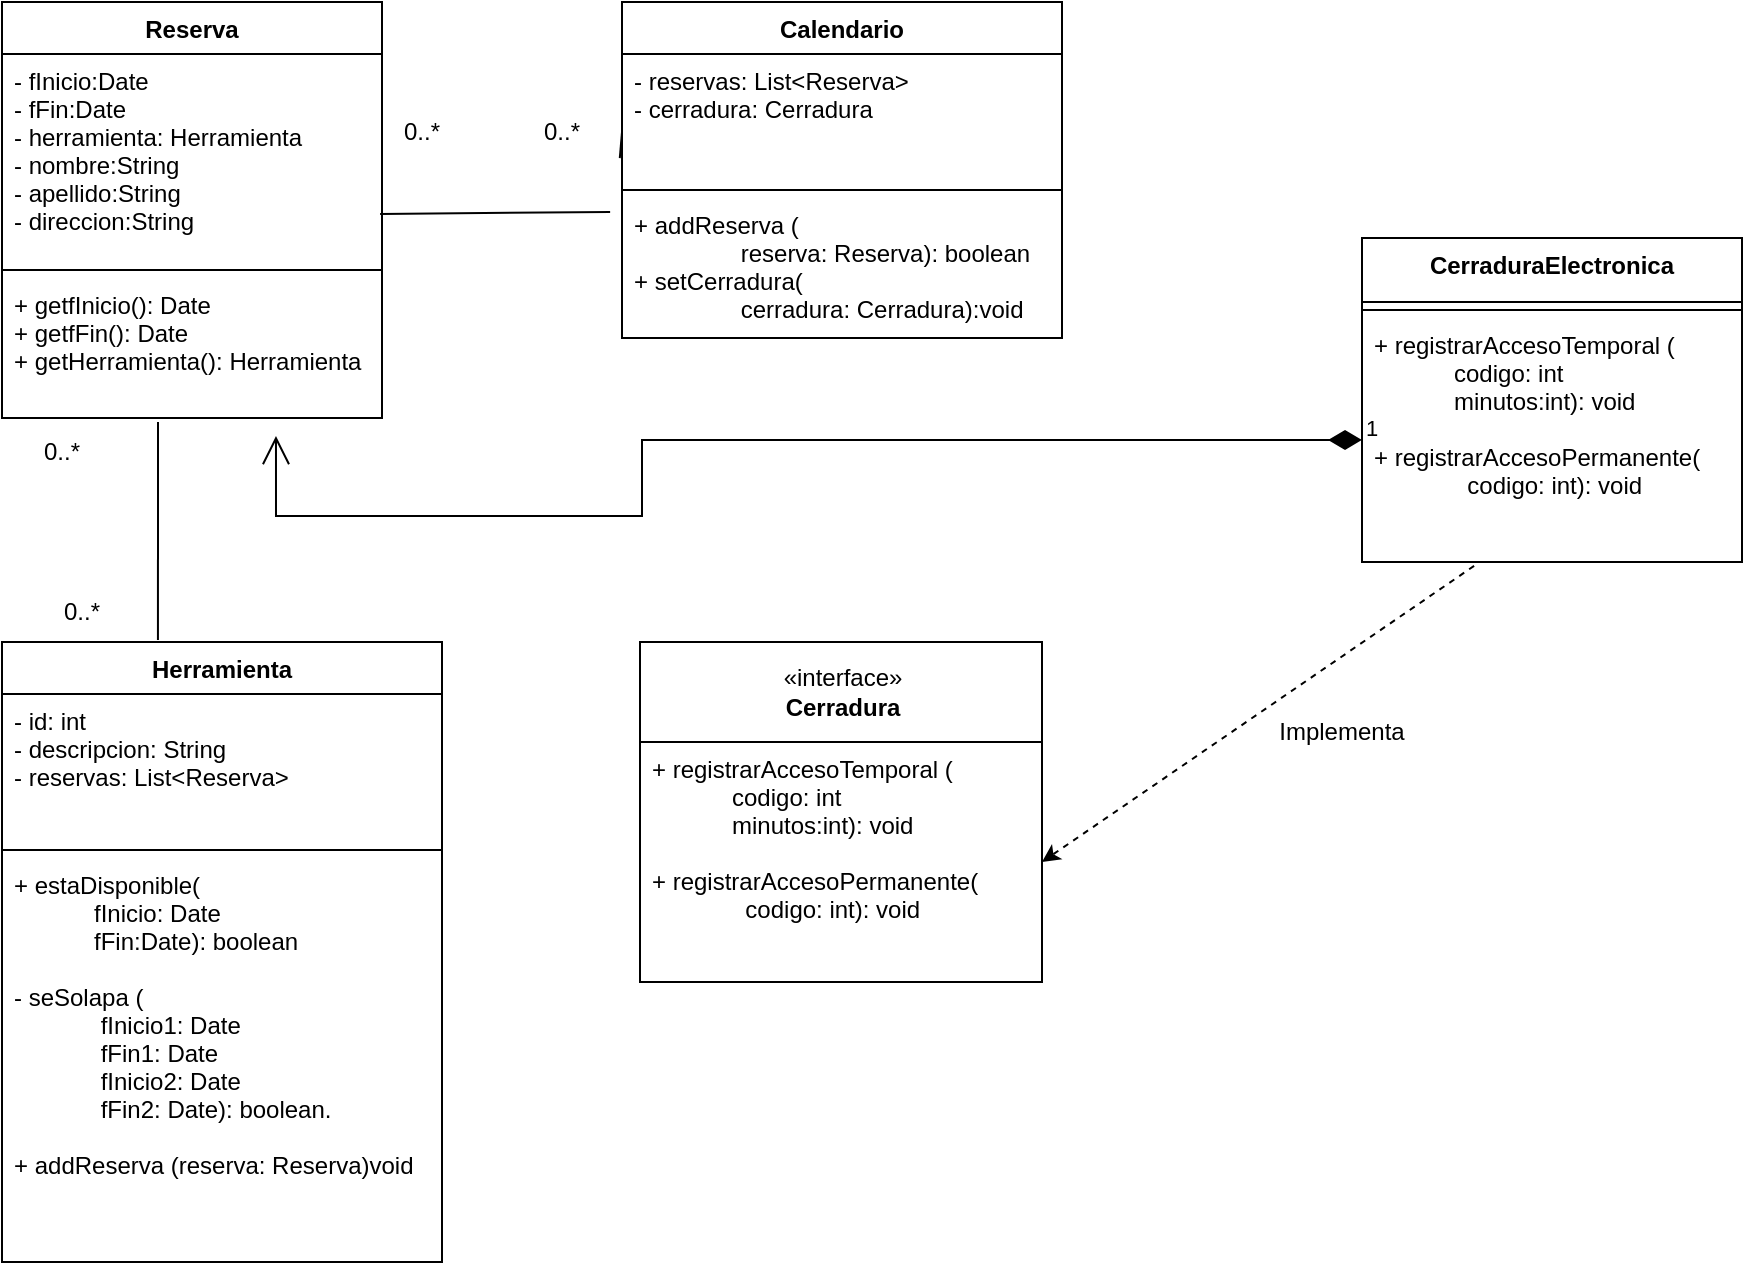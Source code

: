 <mxfile version="20.6.0" type="github">
  <diagram id="C5RBs43oDa-KdzZeNtuy" name="Page-1">
    <mxGraphModel dx="868" dy="450" grid="1" gridSize="10" guides="1" tooltips="1" connect="1" arrows="1" fold="1" page="1" pageScale="1" pageWidth="1169" pageHeight="1654" math="0" shadow="0">
      <root>
        <mxCell id="WIyWlLk6GJQsqaUBKTNV-0" />
        <mxCell id="WIyWlLk6GJQsqaUBKTNV-1" parent="WIyWlLk6GJQsqaUBKTNV-0" />
        <mxCell id="C3VA6jmN2d7xKtj9Bd7D-0" value="Reserva" style="swimlane;fontStyle=1;align=center;verticalAlign=top;childLayout=stackLayout;horizontal=1;startSize=26;horizontalStack=0;resizeParent=1;resizeParentMax=0;resizeLast=0;collapsible=1;marginBottom=0;" parent="WIyWlLk6GJQsqaUBKTNV-1" vertex="1">
          <mxGeometry x="40" y="40" width="190" height="208" as="geometry" />
        </mxCell>
        <mxCell id="C3VA6jmN2d7xKtj9Bd7D-1" value="- fInicio:Date&#xa;- fFin:Date&#xa;- herramienta: Herramienta&#xa;- nombre:String&#xa;- apellido:String&#xa;- direccion:String&#xa;" style="text;strokeColor=none;fillColor=none;align=left;verticalAlign=top;spacingLeft=4;spacingRight=4;overflow=hidden;rotatable=0;points=[[0,0.5],[1,0.5]];portConstraint=eastwest;" parent="C3VA6jmN2d7xKtj9Bd7D-0" vertex="1">
          <mxGeometry y="26" width="190" height="104" as="geometry" />
        </mxCell>
        <mxCell id="C3VA6jmN2d7xKtj9Bd7D-2" value="" style="line;strokeWidth=1;fillColor=none;align=left;verticalAlign=middle;spacingTop=-1;spacingLeft=3;spacingRight=3;rotatable=0;labelPosition=right;points=[];portConstraint=eastwest;strokeColor=inherit;" parent="C3VA6jmN2d7xKtj9Bd7D-0" vertex="1">
          <mxGeometry y="130" width="190" height="8" as="geometry" />
        </mxCell>
        <mxCell id="C3VA6jmN2d7xKtj9Bd7D-3" value="+ getfInicio(): Date&#xa;+ getfFin(): Date&#xa;+ getHerramienta(): Herramienta" style="text;strokeColor=none;fillColor=none;align=left;verticalAlign=top;spacingLeft=4;spacingRight=4;overflow=hidden;rotatable=0;points=[[0,0.5],[1,0.5]];portConstraint=eastwest;" parent="C3VA6jmN2d7xKtj9Bd7D-0" vertex="1">
          <mxGeometry y="138" width="190" height="70" as="geometry" />
        </mxCell>
        <mxCell id="C3VA6jmN2d7xKtj9Bd7D-4" value="Calendario" style="swimlane;fontStyle=1;align=center;verticalAlign=top;childLayout=stackLayout;horizontal=1;startSize=26;horizontalStack=0;resizeParent=1;resizeParentMax=0;resizeLast=0;collapsible=1;marginBottom=0;" parent="WIyWlLk6GJQsqaUBKTNV-1" vertex="1">
          <mxGeometry x="350" y="40" width="220" height="168" as="geometry" />
        </mxCell>
        <mxCell id="C3VA6jmN2d7xKtj9Bd7D-5" value="- reservas: List&lt;Reserva&gt;&#xa;- cerradura: Cerradura" style="text;strokeColor=none;fillColor=none;align=left;verticalAlign=top;spacingLeft=4;spacingRight=4;overflow=hidden;rotatable=0;points=[[0,0.5],[1,0.5]];portConstraint=eastwest;" parent="C3VA6jmN2d7xKtj9Bd7D-4" vertex="1">
          <mxGeometry y="26" width="220" height="64" as="geometry" />
        </mxCell>
        <mxCell id="C3VA6jmN2d7xKtj9Bd7D-6" value="" style="line;strokeWidth=1;fillColor=none;align=left;verticalAlign=middle;spacingTop=-1;spacingLeft=3;spacingRight=3;rotatable=0;labelPosition=right;points=[];portConstraint=eastwest;strokeColor=inherit;" parent="C3VA6jmN2d7xKtj9Bd7D-4" vertex="1">
          <mxGeometry y="90" width="220" height="8" as="geometry" />
        </mxCell>
        <mxCell id="C3VA6jmN2d7xKtj9Bd7D-7" value="+ addReserva (&#xa;                reserva: Reserva): boolean&#xa;+ setCerradura(&#xa;                cerradura: Cerradura):void" style="text;strokeColor=none;fillColor=none;align=left;verticalAlign=top;spacingLeft=4;spacingRight=4;overflow=hidden;rotatable=0;points=[[0,0.5],[1,0.5]];portConstraint=eastwest;" parent="C3VA6jmN2d7xKtj9Bd7D-4" vertex="1">
          <mxGeometry y="98" width="220" height="70" as="geometry" />
        </mxCell>
        <mxCell id="C3VA6jmN2d7xKtj9Bd7D-8" value="Herramienta" style="swimlane;fontStyle=1;align=center;verticalAlign=top;childLayout=stackLayout;horizontal=1;startSize=26;horizontalStack=0;resizeParent=1;resizeParentMax=0;resizeLast=0;collapsible=1;marginBottom=0;" parent="WIyWlLk6GJQsqaUBKTNV-1" vertex="1">
          <mxGeometry x="40" y="360" width="220" height="310" as="geometry" />
        </mxCell>
        <mxCell id="C3VA6jmN2d7xKtj9Bd7D-9" value="- id: int&#xa;- descripcion: String&#xa;- reservas: List&lt;Reserva&gt;" style="text;strokeColor=none;fillColor=none;align=left;verticalAlign=top;spacingLeft=4;spacingRight=4;overflow=hidden;rotatable=0;points=[[0,0.5],[1,0.5]];portConstraint=eastwest;" parent="C3VA6jmN2d7xKtj9Bd7D-8" vertex="1">
          <mxGeometry y="26" width="220" height="74" as="geometry" />
        </mxCell>
        <mxCell id="C3VA6jmN2d7xKtj9Bd7D-10" value="" style="line;strokeWidth=1;fillColor=none;align=left;verticalAlign=middle;spacingTop=-1;spacingLeft=3;spacingRight=3;rotatable=0;labelPosition=right;points=[];portConstraint=eastwest;strokeColor=inherit;" parent="C3VA6jmN2d7xKtj9Bd7D-8" vertex="1">
          <mxGeometry y="100" width="220" height="8" as="geometry" />
        </mxCell>
        <mxCell id="C3VA6jmN2d7xKtj9Bd7D-11" value="+ estaDisponible(&#xa;            fInicio: Date&#xa;            fFin:Date): boolean&#xa;&#xa;- seSolapa (&#xa;             fInicio1: Date&#xa;             fFin1: Date&#xa;             fInicio2: Date&#xa;             fFin2: Date): boolean.&#xa;&#xa;+ addReserva (reserva: Reserva)void&#xa;" style="text;strokeColor=none;fillColor=none;align=left;verticalAlign=top;spacingLeft=4;spacingRight=4;overflow=hidden;rotatable=0;points=[[0,0.5],[1,0.5]];portConstraint=eastwest;" parent="C3VA6jmN2d7xKtj9Bd7D-8" vertex="1">
          <mxGeometry y="108" width="220" height="202" as="geometry" />
        </mxCell>
        <mxCell id="C3VA6jmN2d7xKtj9Bd7D-20" value="«interface»&lt;br&gt;&lt;b&gt;Cerradura&lt;/b&gt;" style="html=1;" parent="WIyWlLk6GJQsqaUBKTNV-1" vertex="1">
          <mxGeometry x="359" y="360" width="201" height="50" as="geometry" />
        </mxCell>
        <mxCell id="C3VA6jmN2d7xKtj9Bd7D-21" value="" style="html=1;" parent="WIyWlLk6GJQsqaUBKTNV-1" vertex="1">
          <mxGeometry x="359" y="410" width="201" height="120" as="geometry" />
        </mxCell>
        <mxCell id="C3VA6jmN2d7xKtj9Bd7D-22" value="+ registrarAccesoTemporal (&#xa;            codigo: int&#xa;            minutos:int): void&#xa;&#xa;+ registrarAccesoPermanente(&#xa;              codigo: int): void" style="text;strokeColor=none;fillColor=none;align=left;verticalAlign=top;spacingLeft=4;spacingRight=4;overflow=hidden;rotatable=0;points=[[0,0.5],[1,0.5]];portConstraint=eastwest;" parent="WIyWlLk6GJQsqaUBKTNV-1" vertex="1">
          <mxGeometry x="359" y="410" width="201" height="120" as="geometry" />
        </mxCell>
        <mxCell id="C3VA6jmN2d7xKtj9Bd7D-27" value="CerraduraElectronica" style="swimlane;fontStyle=1;align=center;verticalAlign=top;childLayout=stackLayout;horizontal=1;startSize=32;horizontalStack=0;resizeParent=1;resizeParentMax=0;resizeLast=0;collapsible=1;marginBottom=0;" parent="WIyWlLk6GJQsqaUBKTNV-1" vertex="1">
          <mxGeometry x="720" y="158" width="190" height="162" as="geometry" />
        </mxCell>
        <mxCell id="C3VA6jmN2d7xKtj9Bd7D-29" value="" style="line;strokeWidth=1;fillColor=none;align=left;verticalAlign=middle;spacingTop=-1;spacingLeft=3;spacingRight=3;rotatable=0;labelPosition=right;points=[];portConstraint=eastwest;strokeColor=inherit;" parent="C3VA6jmN2d7xKtj9Bd7D-27" vertex="1">
          <mxGeometry y="32" width="190" height="8" as="geometry" />
        </mxCell>
        <mxCell id="C3VA6jmN2d7xKtj9Bd7D-30" value="+ registrarAccesoTemporal (&#xa;            codigo: int&#xa;            minutos:int): void&#xa;&#xa;+ registrarAccesoPermanente(&#xa;              codigo: int): void" style="text;strokeColor=none;fillColor=none;align=left;verticalAlign=top;spacingLeft=4;spacingRight=4;overflow=hidden;rotatable=0;points=[[0,0.5],[1,0.5]];portConstraint=eastwest;" parent="C3VA6jmN2d7xKtj9Bd7D-27" vertex="1">
          <mxGeometry y="40" width="190" height="122" as="geometry" />
        </mxCell>
        <mxCell id="C3VA6jmN2d7xKtj9Bd7D-34" value="" style="endArrow=classic;html=1;rounded=0;entryX=1;entryY=0.5;entryDx=0;entryDy=0;exitX=0.295;exitY=1.016;exitDx=0;exitDy=0;exitPerimeter=0;dashed=1;" parent="WIyWlLk6GJQsqaUBKTNV-1" source="C3VA6jmN2d7xKtj9Bd7D-30" target="C3VA6jmN2d7xKtj9Bd7D-22" edge="1">
          <mxGeometry width="50" height="50" relative="1" as="geometry">
            <mxPoint x="580" y="400" as="sourcePoint" />
            <mxPoint x="630" y="350" as="targetPoint" />
          </mxGeometry>
        </mxCell>
        <mxCell id="C3VA6jmN2d7xKtj9Bd7D-35" value="Implementa" style="text;html=1;strokeColor=none;fillColor=none;align=center;verticalAlign=middle;whiteSpace=wrap;rounded=0;" parent="WIyWlLk6GJQsqaUBKTNV-1" vertex="1">
          <mxGeometry x="670" y="390" width="80" height="30" as="geometry" />
        </mxCell>
        <mxCell id="C3VA6jmN2d7xKtj9Bd7D-37" value="" style="endArrow=none;html=1;rounded=0;exitX=1.133;exitY=0.967;exitDx=0;exitDy=0;exitPerimeter=0;" parent="WIyWlLk6GJQsqaUBKTNV-1" source="C3VA6jmN2d7xKtj9Bd7D-47" edge="1">
          <mxGeometry width="50" height="50" relative="1" as="geometry">
            <mxPoint x="110" y="360" as="sourcePoint" />
            <mxPoint x="118" y="250" as="targetPoint" />
          </mxGeometry>
        </mxCell>
        <mxCell id="C3VA6jmN2d7xKtj9Bd7D-40" value="" style="endArrow=none;html=1;rounded=0;entryX=-0.005;entryY=0.813;entryDx=0;entryDy=0;entryPerimeter=0;exitX=1;exitY=0.5;exitDx=0;exitDy=0;startArrow=none;" parent="WIyWlLk6GJQsqaUBKTNV-1" source="C3VA6jmN2d7xKtj9Bd7D-45" target="C3VA6jmN2d7xKtj9Bd7D-5" edge="1">
          <mxGeometry width="50" height="50" relative="1" as="geometry">
            <mxPoint x="290" y="400" as="sourcePoint" />
            <mxPoint x="340" y="350" as="targetPoint" />
          </mxGeometry>
        </mxCell>
        <mxCell id="C3VA6jmN2d7xKtj9Bd7D-42" value="1" style="endArrow=open;html=1;endSize=12;startArrow=diamondThin;startSize=14;startFill=1;edgeStyle=orthogonalEdgeStyle;align=left;verticalAlign=bottom;rounded=0;exitX=0;exitY=0.5;exitDx=0;exitDy=0;entryX=0.721;entryY=1.129;entryDx=0;entryDy=0;entryPerimeter=0;" parent="WIyWlLk6GJQsqaUBKTNV-1" source="C3VA6jmN2d7xKtj9Bd7D-30" target="C3VA6jmN2d7xKtj9Bd7D-3" edge="1">
          <mxGeometry x="-1" y="3" relative="1" as="geometry">
            <mxPoint x="350" y="370" as="sourcePoint" />
            <mxPoint x="180" y="297" as="targetPoint" />
            <Array as="points">
              <mxPoint x="360" y="259" />
              <mxPoint x="360" y="297" />
              <mxPoint x="177" y="297" />
            </Array>
          </mxGeometry>
        </mxCell>
        <mxCell id="C3VA6jmN2d7xKtj9Bd7D-43" value="0..*" style="text;html=1;strokeColor=none;fillColor=none;align=center;verticalAlign=middle;whiteSpace=wrap;rounded=0;" parent="WIyWlLk6GJQsqaUBKTNV-1" vertex="1">
          <mxGeometry x="220" y="90" width="60" height="30" as="geometry" />
        </mxCell>
        <mxCell id="C3VA6jmN2d7xKtj9Bd7D-45" value="0..*" style="text;html=1;strokeColor=none;fillColor=none;align=center;verticalAlign=middle;whiteSpace=wrap;rounded=0;" parent="WIyWlLk6GJQsqaUBKTNV-1" vertex="1">
          <mxGeometry x="290" y="90" width="60" height="30" as="geometry" />
        </mxCell>
        <mxCell id="C3VA6jmN2d7xKtj9Bd7D-46" value="" style="endArrow=none;html=1;rounded=0;entryX=-0.027;entryY=0.1;entryDx=0;entryDy=0;entryPerimeter=0;exitX=0.995;exitY=0.769;exitDx=0;exitDy=0;exitPerimeter=0;" parent="WIyWlLk6GJQsqaUBKTNV-1" source="C3VA6jmN2d7xKtj9Bd7D-1" target="C3VA6jmN2d7xKtj9Bd7D-7" edge="1">
          <mxGeometry width="50" height="50" relative="1" as="geometry">
            <mxPoint x="230" y="118" as="sourcePoint" />
            <mxPoint x="348.9" y="118.032" as="targetPoint" />
          </mxGeometry>
        </mxCell>
        <mxCell id="C3VA6jmN2d7xKtj9Bd7D-47" value="0..*" style="text;html=1;strokeColor=none;fillColor=none;align=center;verticalAlign=middle;whiteSpace=wrap;rounded=0;" parent="WIyWlLk6GJQsqaUBKTNV-1" vertex="1">
          <mxGeometry x="50" y="330" width="60" height="30" as="geometry" />
        </mxCell>
        <mxCell id="C3VA6jmN2d7xKtj9Bd7D-48" value="0..*" style="text;html=1;strokeColor=none;fillColor=none;align=center;verticalAlign=middle;whiteSpace=wrap;rounded=0;" parent="WIyWlLk6GJQsqaUBKTNV-1" vertex="1">
          <mxGeometry x="40" y="250" width="60" height="30" as="geometry" />
        </mxCell>
      </root>
    </mxGraphModel>
  </diagram>
</mxfile>
